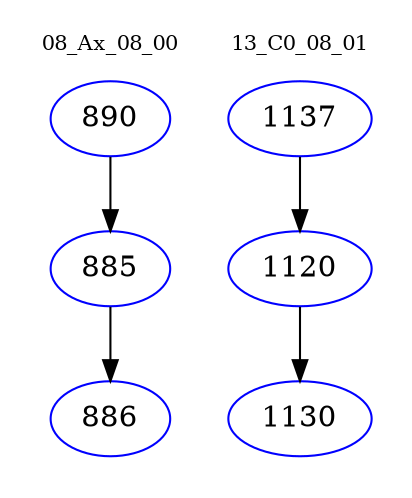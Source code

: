 digraph{
subgraph cluster_0 {
color = white
label = "08_Ax_08_00";
fontsize=10;
T0_890 [label="890", color="blue"]
T0_890 -> T0_885 [color="black"]
T0_885 [label="885", color="blue"]
T0_885 -> T0_886 [color="black"]
T0_886 [label="886", color="blue"]
}
subgraph cluster_1 {
color = white
label = "13_C0_08_01";
fontsize=10;
T1_1137 [label="1137", color="blue"]
T1_1137 -> T1_1120 [color="black"]
T1_1120 [label="1120", color="blue"]
T1_1120 -> T1_1130 [color="black"]
T1_1130 [label="1130", color="blue"]
}
}
